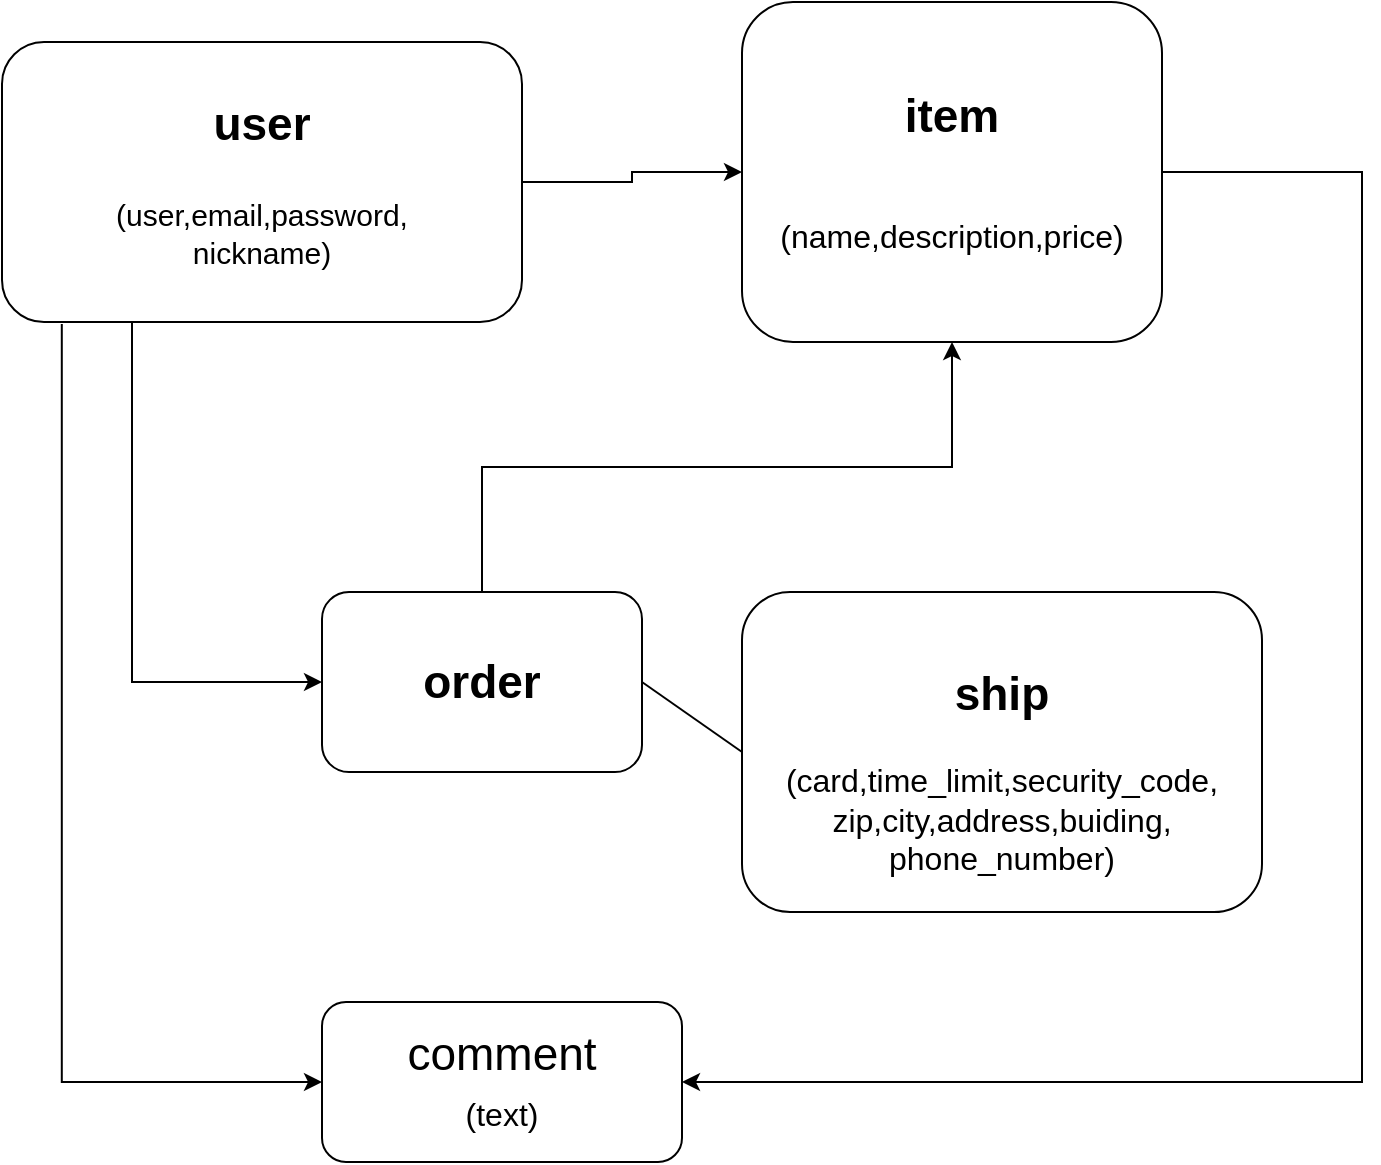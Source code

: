 <mxfile version="13.10.0" type="embed">
    <diagram id="Odxc6lkwnBlNVRkB3ZOe" name="ページ1">
        <mxGraphModel dx="1038" dy="800" grid="1" gridSize="10" guides="1" tooltips="1" connect="1" arrows="1" fold="1" page="1" pageScale="1" pageWidth="827" pageHeight="1169" math="0" shadow="0">
            <root>
                <mxCell id="0"/>
                <mxCell id="1" parent="0"/>
                <mxCell id="7" style="edgeStyle=orthogonalEdgeStyle;rounded=0;orthogonalLoop=1;jettySize=auto;html=1;exitX=0.115;exitY=1.007;exitDx=0;exitDy=0;entryX=0;entryY=0.5;entryDx=0;entryDy=0;fontSize=23;exitPerimeter=0;" edge="1" parent="1" source="2" target="6">
                    <mxGeometry relative="1" as="geometry">
                        <Array as="points">
                            <mxPoint x="30" y="670"/>
                        </Array>
                    </mxGeometry>
                </mxCell>
                <mxCell id="8" style="edgeStyle=orthogonalEdgeStyle;rounded=0;orthogonalLoop=1;jettySize=auto;html=1;exitX=1;exitY=0.5;exitDx=0;exitDy=0;entryX=0;entryY=0.5;entryDx=0;entryDy=0;fontSize=23;" edge="1" parent="1" source="2" target="5">
                    <mxGeometry relative="1" as="geometry">
                        <Array as="points">
                            <mxPoint x="315" y="220"/>
                            <mxPoint x="315" y="215"/>
                        </Array>
                    </mxGeometry>
                </mxCell>
                <mxCell id="11" style="edgeStyle=orthogonalEdgeStyle;rounded=0;orthogonalLoop=1;jettySize=auto;html=1;exitX=0.25;exitY=1;exitDx=0;exitDy=0;entryX=0;entryY=0.5;entryDx=0;entryDy=0;fontSize=23;" edge="1" parent="1" source="2" target="13">
                    <mxGeometry relative="1" as="geometry"/>
                </mxCell>
                <mxCell id="2" value="&lt;h4&gt;&lt;font style=&quot;font-size: 23px&quot;&gt;user&lt;/font&gt;&lt;/h4&gt;&lt;font style=&quot;font-size: 15px&quot;&gt;(&lt;/font&gt;&lt;font style=&quot;font-size: 15px&quot;&gt;user&lt;/font&gt;&lt;font style=&quot;font-size: 15px&quot;&gt;,email,password,&lt;br&gt;nickname)&lt;br&gt;&lt;br&gt;&lt;/font&gt;" style="rounded=1;whiteSpace=wrap;html=1;fontSize=16;" vertex="1" parent="1">
                    <mxGeometry y="150" width="260" height="140" as="geometry"/>
                </mxCell>
                <mxCell id="9" style="edgeStyle=orthogonalEdgeStyle;rounded=0;orthogonalLoop=1;jettySize=auto;html=1;exitX=1;exitY=0.5;exitDx=0;exitDy=0;entryX=1;entryY=0.5;entryDx=0;entryDy=0;fontSize=23;" edge="1" parent="1" source="5" target="6">
                    <mxGeometry relative="1" as="geometry">
                        <Array as="points">
                            <mxPoint x="680" y="215"/>
                            <mxPoint x="680" y="670"/>
                        </Array>
                    </mxGeometry>
                </mxCell>
                <mxCell id="5" value="&lt;h4&gt;item&lt;/h4&gt;&lt;div&gt;&lt;font size=&quot;3&quot;&gt;(name,description,&lt;/font&gt;&lt;span style=&quot;font-size: medium&quot;&gt;price)&lt;/span&gt;&lt;/div&gt;&lt;div&gt;&lt;font size=&quot;3&quot;&gt;&lt;br&gt;&lt;/font&gt;&lt;/div&gt;" style="rounded=1;whiteSpace=wrap;html=1;fontSize=23;" vertex="1" parent="1">
                    <mxGeometry x="370" y="130" width="210" height="170" as="geometry"/>
                </mxCell>
                <mxCell id="6" value="comment&lt;br&gt;&lt;font style=&quot;font-size: 16px&quot;&gt;(text)&lt;/font&gt;" style="rounded=1;whiteSpace=wrap;html=1;fontSize=23;" vertex="1" parent="1">
                    <mxGeometry x="160" y="630" width="180" height="80" as="geometry"/>
                </mxCell>
                <mxCell id="10" value="&lt;h4&gt;&lt;span style=&quot;font-size: 23px&quot;&gt;ship&lt;/span&gt;&lt;/h4&gt;&lt;div&gt;&lt;font size=&quot;3&quot;&gt;(card,time_limit,security_code,&lt;/font&gt;&lt;/div&gt;&lt;div&gt;&lt;font size=&quot;3&quot;&gt;zip,city,address,&lt;/font&gt;&lt;span style=&quot;font-size: medium&quot;&gt;buiding,&lt;/span&gt;&lt;/div&gt;&lt;div&gt;&lt;span style=&quot;font-size: medium&quot;&gt;phone_number)&lt;/span&gt;&lt;/div&gt;" style="rounded=1;whiteSpace=wrap;html=1;fontSize=15;" vertex="1" parent="1">
                    <mxGeometry x="370" y="425" width="260" height="160" as="geometry"/>
                </mxCell>
                <mxCell id="23" style="edgeStyle=orthogonalEdgeStyle;rounded=0;orthogonalLoop=1;jettySize=auto;html=1;exitX=0.5;exitY=0;exitDx=0;exitDy=0;entryX=0.5;entryY=1;entryDx=0;entryDy=0;fontSize=23;" edge="1" parent="1" source="13" target="5">
                    <mxGeometry relative="1" as="geometry"/>
                </mxCell>
                <mxCell id="13" value="&lt;h4&gt;order&lt;/h4&gt;" style="rounded=1;whiteSpace=wrap;html=1;fontSize=23;" vertex="1" parent="1">
                    <mxGeometry x="160" y="425" width="160" height="90" as="geometry"/>
                </mxCell>
                <mxCell id="15" value="" style="endArrow=none;html=1;fontSize=23;entryX=0;entryY=0.5;entryDx=0;entryDy=0;exitX=1;exitY=0.5;exitDx=0;exitDy=0;" edge="1" parent="1" source="13" target="10">
                    <mxGeometry width="50" height="50" relative="1" as="geometry">
                        <mxPoint x="250" y="580" as="sourcePoint"/>
                        <mxPoint x="300" y="530" as="targetPoint"/>
                        <Array as="points"/>
                    </mxGeometry>
                </mxCell>
                <mxCell id="21" style="edgeStyle=orthogonalEdgeStyle;rounded=0;orthogonalLoop=1;jettySize=auto;html=1;exitX=0.5;exitY=1;exitDx=0;exitDy=0;fontSize=23;" edge="1" parent="1" source="10" target="10">
                    <mxGeometry relative="1" as="geometry"/>
                </mxCell>
            </root>
        </mxGraphModel>
    </diagram>
</mxfile>
